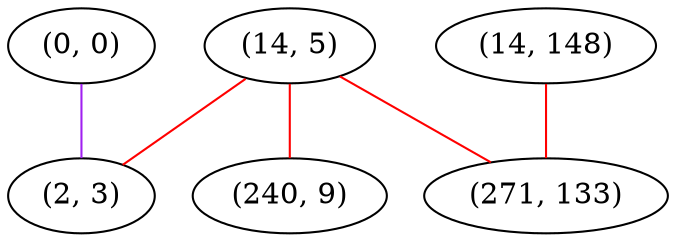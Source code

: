 graph "" {
"(0, 0)";
"(14, 5)";
"(240, 9)";
"(2, 3)";
"(14, 148)";
"(271, 133)";
"(0, 0)" -- "(2, 3)"  [color=purple, key=0, weight=4];
"(14, 5)" -- "(240, 9)"  [color=red, key=0, weight=1];
"(14, 5)" -- "(271, 133)"  [color=red, key=0, weight=1];
"(14, 5)" -- "(2, 3)"  [color=red, key=0, weight=1];
"(14, 148)" -- "(271, 133)"  [color=red, key=0, weight=1];
}
